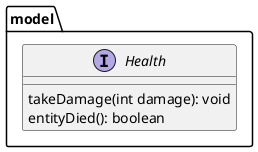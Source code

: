 @startuml
'https://plantuml.com/class-diagram

package model {
    interface Health {
        takeDamage(int damage): void
        entityDied(): boolean
    }
}

@enduml